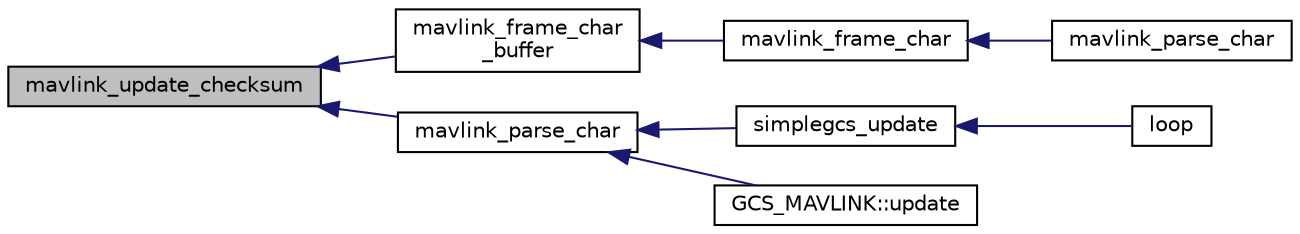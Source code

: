 digraph "mavlink_update_checksum"
{
 // INTERACTIVE_SVG=YES
  edge [fontname="Helvetica",fontsize="10",labelfontname="Helvetica",labelfontsize="10"];
  node [fontname="Helvetica",fontsize="10",shape=record];
  rankdir="LR";
  Node1 [label="mavlink_update_checksum",height=0.2,width=0.4,color="black", fillcolor="grey75", style="filled" fontcolor="black"];
  Node1 -> Node2 [dir="back",color="midnightblue",fontsize="10",style="solid",fontname="Helvetica"];
  Node2 [label="mavlink_frame_char\l_buffer",height=0.2,width=0.4,color="black", fillcolor="white", style="filled",URL="$v1_80_2mavlink__helpers_8h.html#a0e22b58900ea14d70bff3aadb38dbb3d"];
  Node2 -> Node3 [dir="back",color="midnightblue",fontsize="10",style="solid",fontname="Helvetica"];
  Node3 [label="mavlink_frame_char",height=0.2,width=0.4,color="black", fillcolor="white", style="filled",URL="$v1_80_2mavlink__helpers_8h.html#ab9ea03db8cd45ce94b64b508b087ebe6"];
  Node3 -> Node4 [dir="back",color="midnightblue",fontsize="10",style="solid",fontname="Helvetica"];
  Node4 [label="mavlink_parse_char",height=0.2,width=0.4,color="black", fillcolor="white", style="filled",URL="$v1_80_2mavlink__helpers_8h.html#ad91e8323cefc65965574c09e72365d7d"];
  Node1 -> Node5 [dir="back",color="midnightblue",fontsize="10",style="solid",fontname="Helvetica"];
  Node5 [label="mavlink_parse_char",height=0.2,width=0.4,color="black", fillcolor="white", style="filled",URL="$v0_89_2protocol_8h.html#ad91e8323cefc65965574c09e72365d7d"];
  Node5 -> Node6 [dir="back",color="midnightblue",fontsize="10",style="solid",fontname="Helvetica"];
  Node6 [label="simplegcs_update",height=0.2,width=0.4,color="black", fillcolor="white", style="filled",URL="$simplegcs_8h.html#a0e026fc9b23210373846b25cc141486d"];
  Node6 -> Node7 [dir="back",color="midnightblue",fontsize="10",style="solid",fontname="Helvetica"];
  Node7 [label="loop",height=0.2,width=0.4,color="black", fillcolor="white", style="filled",URL="$GCS__Console_2examples_2Console_2Console_8pde.html#a0b33edabd7f1c4e4a0bf32c67269be2f"];
  Node5 -> Node8 [dir="back",color="midnightblue",fontsize="10",style="solid",fontname="Helvetica"];
  Node8 [label="GCS_MAVLINK::update",height=0.2,width=0.4,color="black", fillcolor="white", style="filled",URL="$classGCS__MAVLINK.html#a7d8788ed53976a200971612229fe2533"];
}
